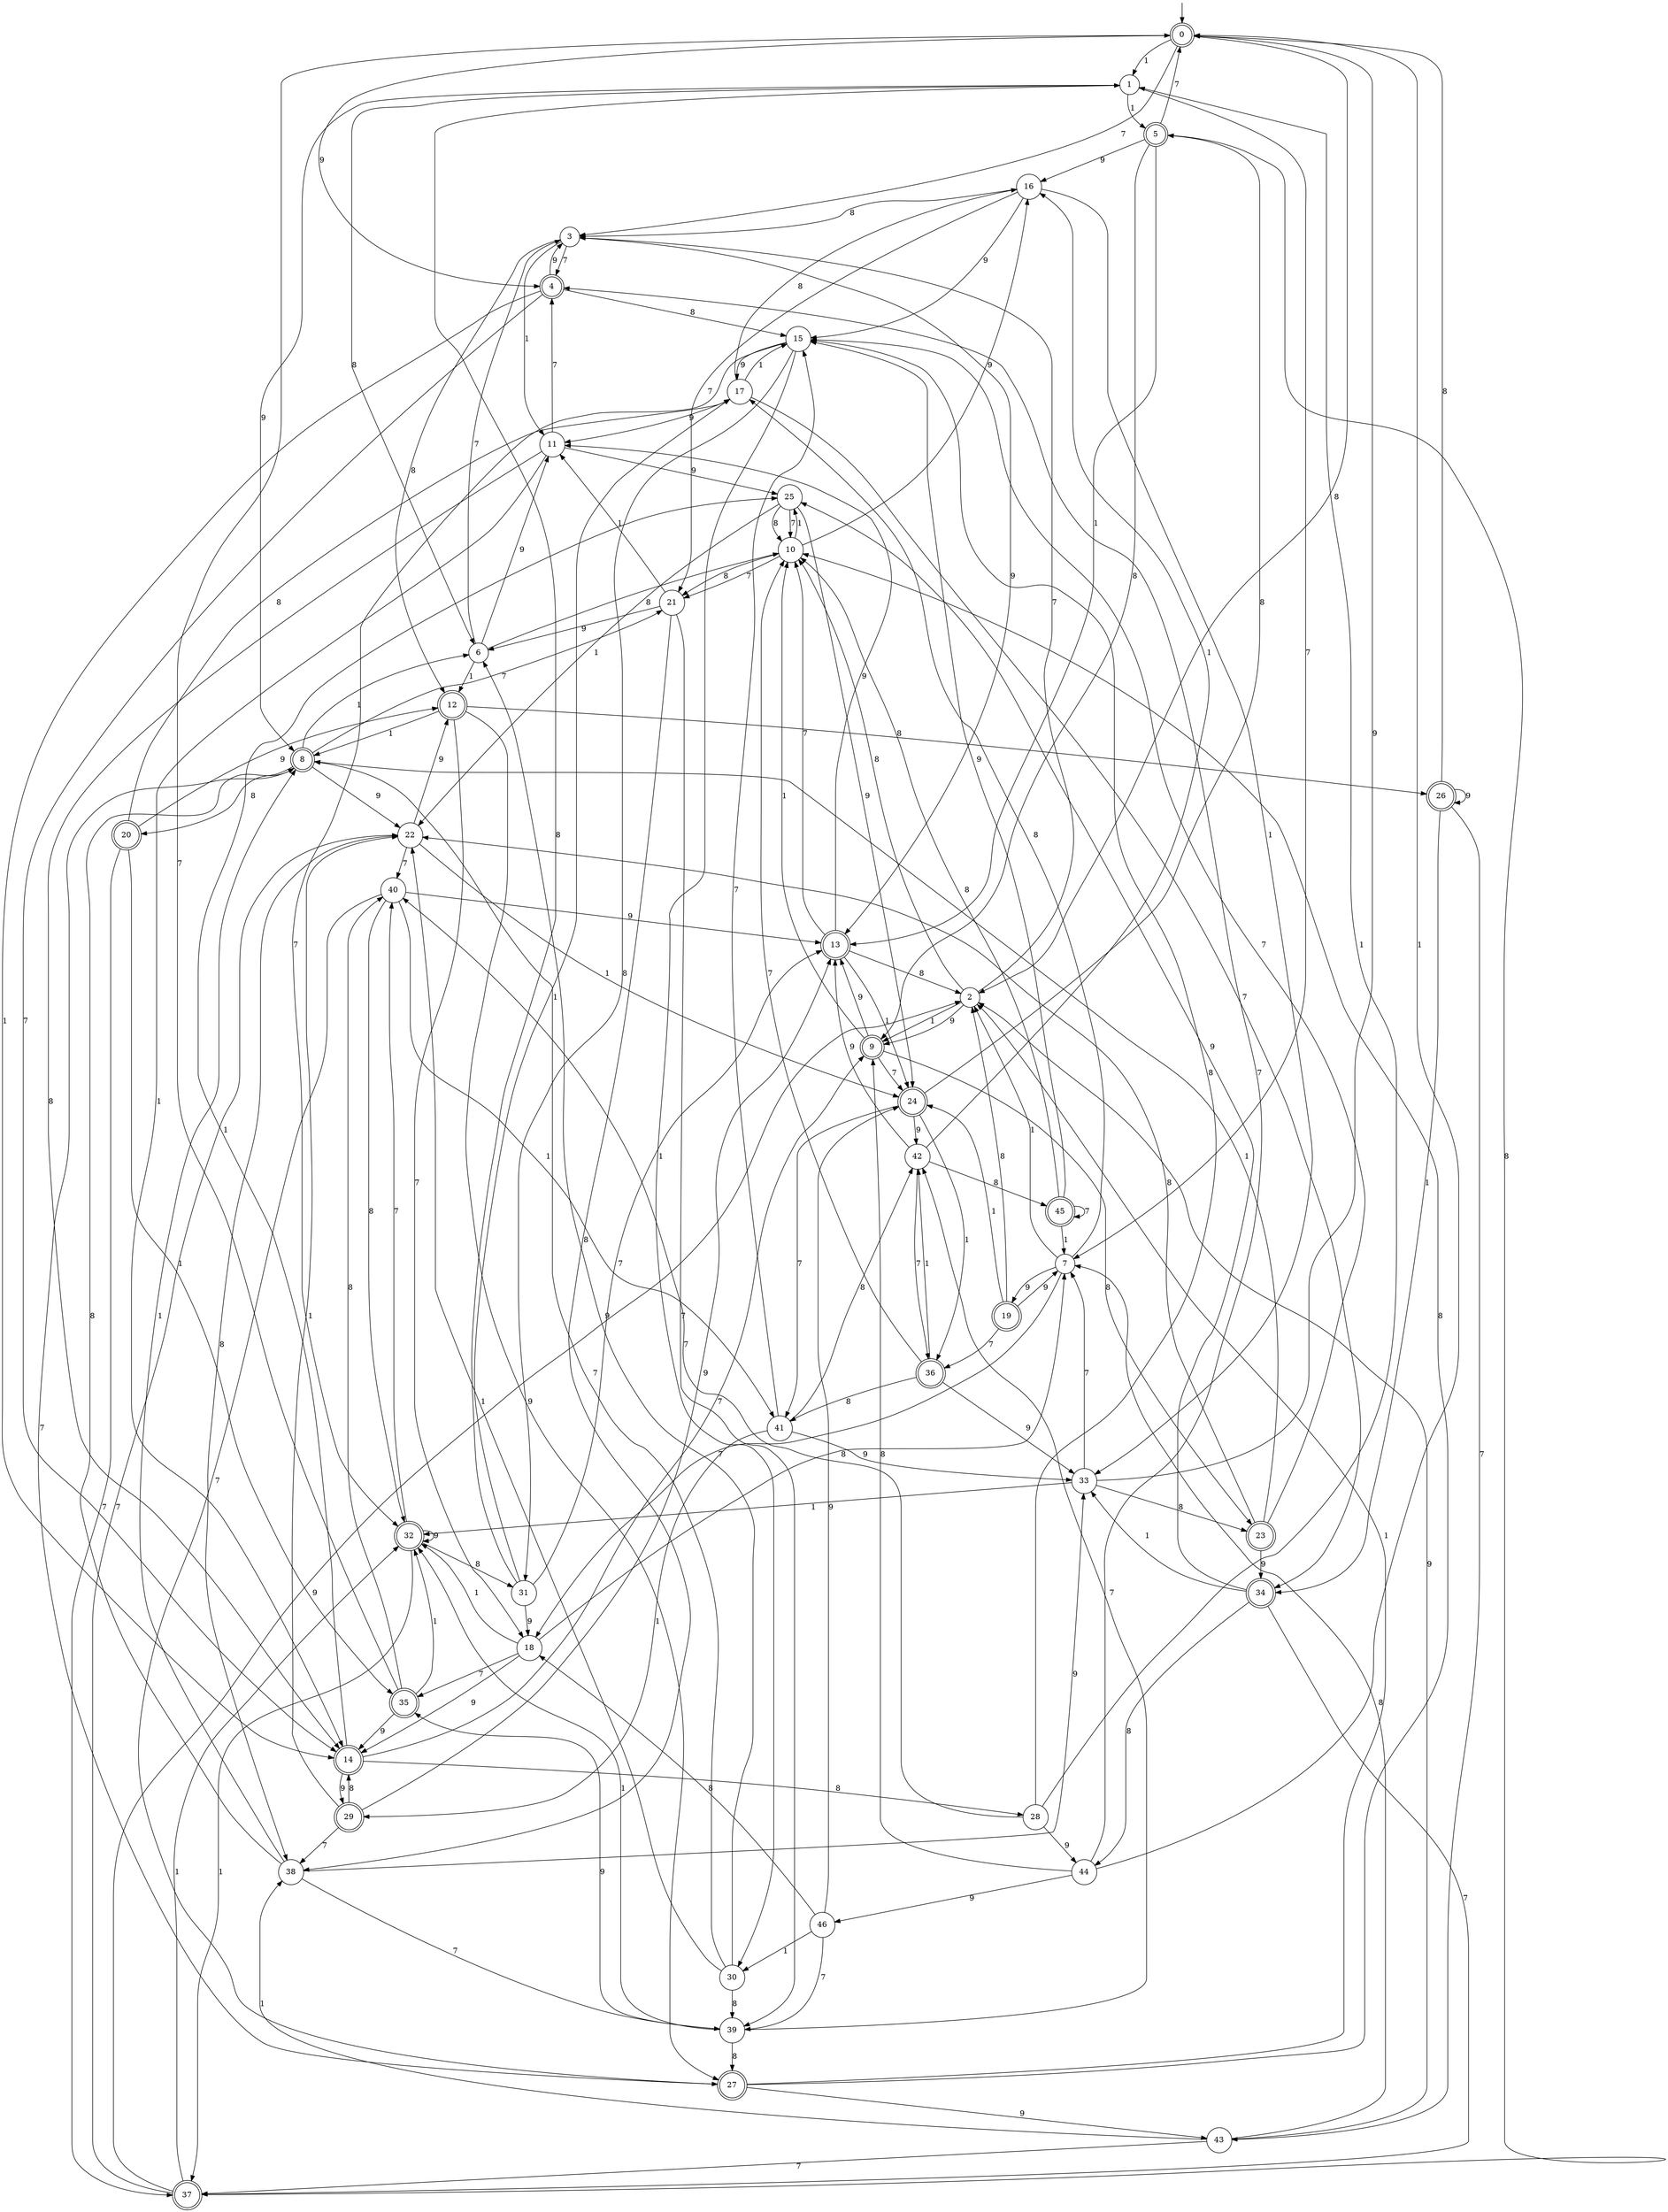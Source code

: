 digraph g {

	s0 [shape="doublecircle" label="0"];
	s1 [shape="circle" label="1"];
	s2 [shape="circle" label="2"];
	s3 [shape="circle" label="3"];
	s4 [shape="doublecircle" label="4"];
	s5 [shape="doublecircle" label="5"];
	s6 [shape="circle" label="6"];
	s7 [shape="circle" label="7"];
	s8 [shape="doublecircle" label="8"];
	s9 [shape="doublecircle" label="9"];
	s10 [shape="circle" label="10"];
	s11 [shape="circle" label="11"];
	s12 [shape="doublecircle" label="12"];
	s13 [shape="doublecircle" label="13"];
	s14 [shape="doublecircle" label="14"];
	s15 [shape="circle" label="15"];
	s16 [shape="circle" label="16"];
	s17 [shape="circle" label="17"];
	s18 [shape="circle" label="18"];
	s19 [shape="doublecircle" label="19"];
	s20 [shape="doublecircle" label="20"];
	s21 [shape="circle" label="21"];
	s22 [shape="circle" label="22"];
	s23 [shape="doublecircle" label="23"];
	s24 [shape="doublecircle" label="24"];
	s25 [shape="circle" label="25"];
	s26 [shape="doublecircle" label="26"];
	s27 [shape="doublecircle" label="27"];
	s28 [shape="circle" label="28"];
	s29 [shape="doublecircle" label="29"];
	s30 [shape="circle" label="30"];
	s31 [shape="circle" label="31"];
	s32 [shape="doublecircle" label="32"];
	s33 [shape="circle" label="33"];
	s34 [shape="doublecircle" label="34"];
	s35 [shape="doublecircle" label="35"];
	s36 [shape="doublecircle" label="36"];
	s37 [shape="doublecircle" label="37"];
	s38 [shape="circle" label="38"];
	s39 [shape="circle" label="39"];
	s40 [shape="circle" label="40"];
	s41 [shape="circle" label="41"];
	s42 [shape="circle" label="42"];
	s43 [shape="circle" label="43"];
	s44 [shape="circle" label="44"];
	s45 [shape="doublecircle" label="45"];
	s46 [shape="circle" label="46"];
	s0 -> s1 [label="1"];
	s0 -> s2 [label="8"];
	s0 -> s3 [label="7"];
	s0 -> s4 [label="9"];
	s1 -> s5 [label="1"];
	s1 -> s6 [label="8"];
	s1 -> s7 [label="7"];
	s1 -> s8 [label="9"];
	s2 -> s9 [label="1"];
	s2 -> s10 [label="8"];
	s2 -> s3 [label="7"];
	s2 -> s9 [label="9"];
	s3 -> s11 [label="1"];
	s3 -> s12 [label="8"];
	s3 -> s4 [label="7"];
	s3 -> s13 [label="9"];
	s4 -> s14 [label="1"];
	s4 -> s15 [label="8"];
	s4 -> s14 [label="7"];
	s4 -> s3 [label="9"];
	s5 -> s13 [label="1"];
	s5 -> s9 [label="8"];
	s5 -> s0 [label="7"];
	s5 -> s16 [label="9"];
	s6 -> s12 [label="1"];
	s6 -> s10 [label="8"];
	s6 -> s3 [label="7"];
	s6 -> s11 [label="9"];
	s7 -> s2 [label="1"];
	s7 -> s17 [label="8"];
	s7 -> s18 [label="7"];
	s7 -> s19 [label="9"];
	s8 -> s6 [label="1"];
	s8 -> s20 [label="8"];
	s8 -> s21 [label="7"];
	s8 -> s22 [label="9"];
	s9 -> s10 [label="1"];
	s9 -> s23 [label="8"];
	s9 -> s24 [label="7"];
	s9 -> s13 [label="9"];
	s10 -> s25 [label="1"];
	s10 -> s21 [label="8"];
	s10 -> s21 [label="7"];
	s10 -> s16 [label="9"];
	s11 -> s14 [label="1"];
	s11 -> s14 [label="8"];
	s11 -> s4 [label="7"];
	s11 -> s25 [label="9"];
	s12 -> s8 [label="1"];
	s12 -> s26 [label="8"];
	s12 -> s18 [label="7"];
	s12 -> s27 [label="9"];
	s13 -> s24 [label="1"];
	s13 -> s2 [label="8"];
	s13 -> s10 [label="7"];
	s13 -> s11 [label="9"];
	s14 -> s25 [label="1"];
	s14 -> s28 [label="8"];
	s14 -> s9 [label="7"];
	s14 -> s29 [label="9"];
	s15 -> s30 [label="1"];
	s15 -> s31 [label="8"];
	s15 -> s32 [label="7"];
	s15 -> s17 [label="9"];
	s16 -> s33 [label="1"];
	s16 -> s3 [label="8"];
	s16 -> s21 [label="7"];
	s16 -> s15 [label="9"];
	s17 -> s15 [label="1"];
	s17 -> s16 [label="8"];
	s17 -> s34 [label="7"];
	s17 -> s11 [label="9"];
	s18 -> s32 [label="1"];
	s18 -> s7 [label="8"];
	s18 -> s35 [label="7"];
	s18 -> s14 [label="9"];
	s19 -> s24 [label="1"];
	s19 -> s2 [label="8"];
	s19 -> s36 [label="7"];
	s19 -> s7 [label="9"];
	s20 -> s35 [label="1"];
	s20 -> s17 [label="8"];
	s20 -> s37 [label="7"];
	s20 -> s12 [label="9"];
	s21 -> s11 [label="1"];
	s21 -> s38 [label="8"];
	s21 -> s39 [label="7"];
	s21 -> s6 [label="9"];
	s22 -> s24 [label="1"];
	s22 -> s38 [label="8"];
	s22 -> s40 [label="7"];
	s22 -> s12 [label="9"];
	s23 -> s8 [label="1"];
	s23 -> s22 [label="8"];
	s23 -> s15 [label="7"];
	s23 -> s34 [label="9"];
	s24 -> s36 [label="1"];
	s24 -> s5 [label="8"];
	s24 -> s41 [label="7"];
	s24 -> s42 [label="9"];
	s25 -> s22 [label="1"];
	s25 -> s10 [label="8"];
	s25 -> s10 [label="7"];
	s25 -> s24 [label="9"];
	s26 -> s34 [label="1"];
	s26 -> s0 [label="8"];
	s26 -> s43 [label="7"];
	s26 -> s26 [label="9"];
	s27 -> s2 [label="1"];
	s27 -> s10 [label="8"];
	s27 -> s8 [label="7"];
	s27 -> s43 [label="9"];
	s28 -> s1 [label="1"];
	s28 -> s15 [label="8"];
	s28 -> s40 [label="7"];
	s28 -> s44 [label="9"];
	s29 -> s22 [label="1"];
	s29 -> s14 [label="8"];
	s29 -> s38 [label="7"];
	s29 -> s13 [label="9"];
	s30 -> s22 [label="1"];
	s30 -> s39 [label="8"];
	s30 -> s8 [label="7"];
	s30 -> s6 [label="9"];
	s31 -> s17 [label="1"];
	s31 -> s1 [label="8"];
	s31 -> s13 [label="7"];
	s31 -> s18 [label="9"];
	s32 -> s37 [label="1"];
	s32 -> s31 [label="8"];
	s32 -> s40 [label="7"];
	s32 -> s32 [label="9"];
	s33 -> s32 [label="1"];
	s33 -> s23 [label="8"];
	s33 -> s7 [label="7"];
	s33 -> s0 [label="9"];
	s34 -> s33 [label="1"];
	s34 -> s44 [label="8"];
	s34 -> s37 [label="7"];
	s34 -> s25 [label="9"];
	s35 -> s32 [label="1"];
	s35 -> s40 [label="8"];
	s35 -> s0 [label="7"];
	s35 -> s14 [label="9"];
	s36 -> s42 [label="1"];
	s36 -> s41 [label="8"];
	s36 -> s10 [label="7"];
	s36 -> s33 [label="9"];
	s37 -> s32 [label="1"];
	s37 -> s5 [label="8"];
	s37 -> s22 [label="7"];
	s37 -> s2 [label="9"];
	s38 -> s8 [label="1"];
	s38 -> s8 [label="8"];
	s38 -> s39 [label="7"];
	s38 -> s33 [label="9"];
	s39 -> s32 [label="1"];
	s39 -> s27 [label="8"];
	s39 -> s42 [label="7"];
	s39 -> s35 [label="9"];
	s40 -> s41 [label="1"];
	s40 -> s32 [label="8"];
	s40 -> s27 [label="7"];
	s40 -> s13 [label="9"];
	s41 -> s29 [label="1"];
	s41 -> s42 [label="8"];
	s41 -> s15 [label="7"];
	s41 -> s33 [label="9"];
	s42 -> s16 [label="1"];
	s42 -> s45 [label="8"];
	s42 -> s36 [label="7"];
	s42 -> s13 [label="9"];
	s43 -> s38 [label="1"];
	s43 -> s7 [label="8"];
	s43 -> s37 [label="7"];
	s43 -> s2 [label="9"];
	s44 -> s0 [label="1"];
	s44 -> s9 [label="8"];
	s44 -> s4 [label="7"];
	s44 -> s46 [label="9"];
	s45 -> s7 [label="1"];
	s45 -> s10 [label="8"];
	s45 -> s45 [label="7"];
	s45 -> s15 [label="9"];
	s46 -> s30 [label="1"];
	s46 -> s18 [label="8"];
	s46 -> s39 [label="7"];
	s46 -> s24 [label="9"];

__start0 [label="" shape="none" width="0" height="0"];
__start0 -> s0;

}
